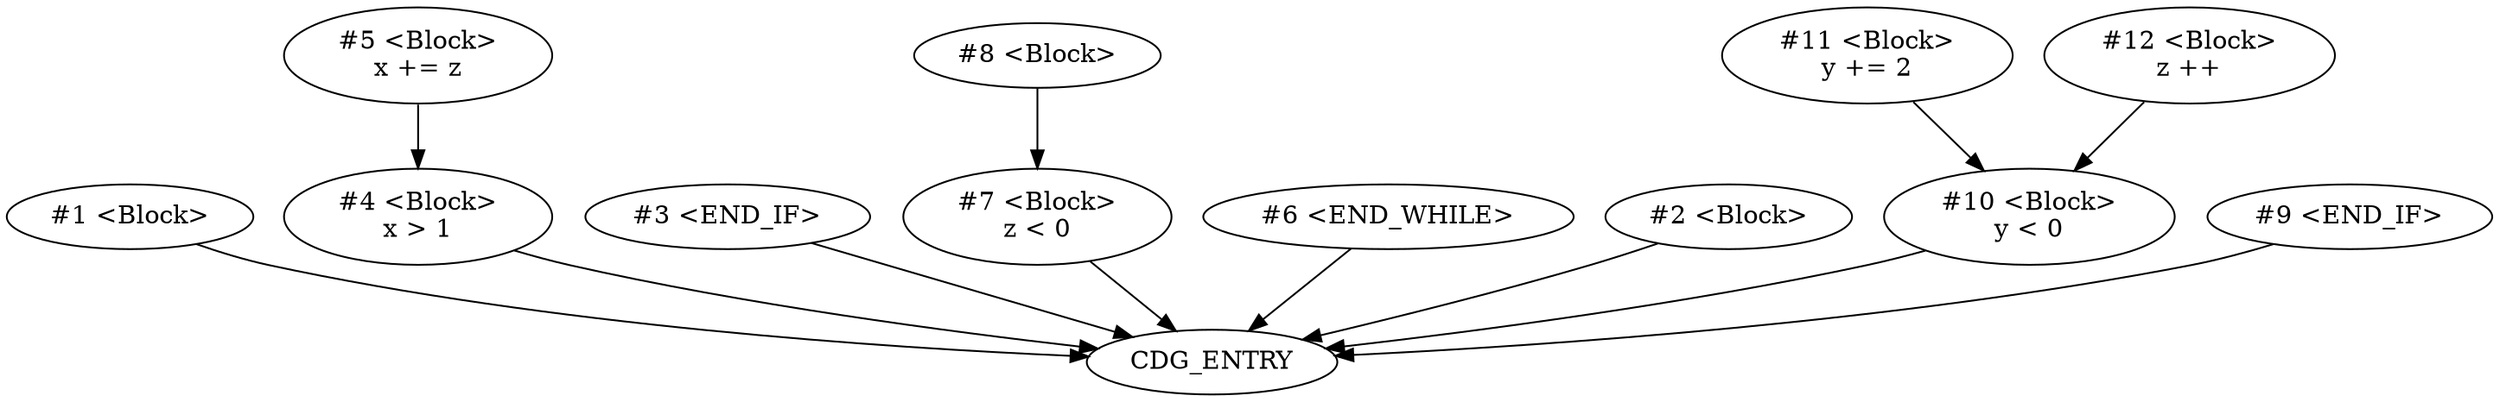 strict digraph  {
1 [label="#1 &lt;Block&gt;\n"];
4 [label="#4 &lt;Block&gt;\nx > 1"];
5 [label="#5 &lt;Block&gt;\nx += z"];
3 [label="#3 &lt;END_IF&gt;\n"];
7 [label="#7 &lt;Block&gt;\nz < 0"];
8 [label="#8 &lt;Block&gt;\n"];
6 [label="#6 &lt;END_WHILE&gt;\n"];
2 [label="#2 &lt;Block&gt;\n"];
10 [label="#10 &lt;Block&gt;\ny < 0"];
11 [label="#11 &lt;Block&gt;\ny += 2"];
12 [label="#12 &lt;Block&gt;\nz ++"];
9 [label="#9 &lt;END_IF&gt;\n"];
CDG_ENTRY;
1 -> CDG_ENTRY;
4 -> CDG_ENTRY;
5 -> 4;
3 -> CDG_ENTRY;
7 -> CDG_ENTRY;
8 -> 7;
6 -> CDG_ENTRY;
2 -> CDG_ENTRY;
10 -> CDG_ENTRY;
11 -> 10;
12 -> 10;
9 -> CDG_ENTRY;
}

